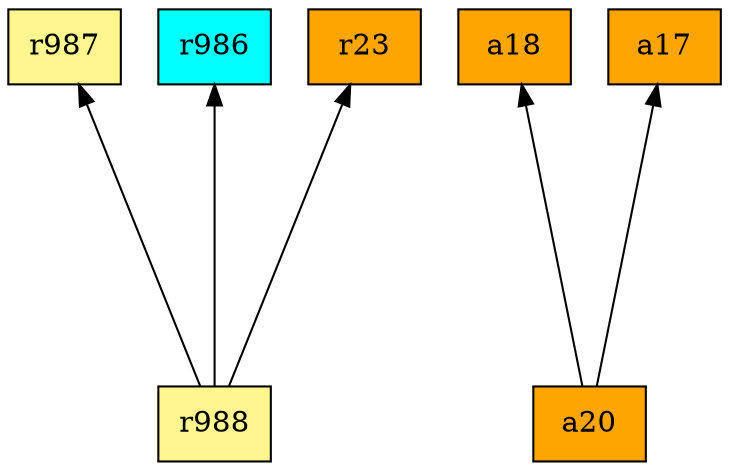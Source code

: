 digraph G {
rankdir=BT;ranksep="2.0";
"r987" [shape=record,fillcolor=khaki1,style=filled,label="{r987}"];
"a18" [shape=record,fillcolor=orange,style=filled,label="{a18}"];
"r986" [shape=record,fillcolor=cyan,style=filled,label="{r986}"];
"r988" [shape=record,fillcolor=khaki1,style=filled,label="{r988}"];
"a20" [shape=record,fillcolor=orange,style=filled,label="{a20}"];
"r23" [shape=record,fillcolor=orange,style=filled,label="{r23}"];
"a17" [shape=record,fillcolor=orange,style=filled,label="{a17}"];
"r988" -> "r987"
"r988" -> "r23"
"r988" -> "r986"
"a20" -> "a18"
"a20" -> "a17"
}